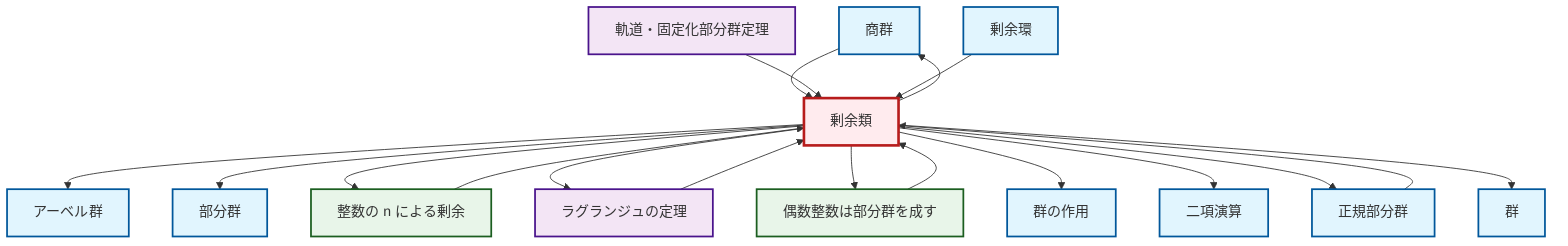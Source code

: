 graph TD
    classDef definition fill:#e1f5fe,stroke:#01579b,stroke-width:2px
    classDef theorem fill:#f3e5f5,stroke:#4a148c,stroke-width:2px
    classDef axiom fill:#fff3e0,stroke:#e65100,stroke-width:2px
    classDef example fill:#e8f5e9,stroke:#1b5e20,stroke-width:2px
    classDef current fill:#ffebee,stroke:#b71c1c,stroke-width:3px
    def-quotient-group["商群"]:::definition
    ex-even-integers-subgroup["偶数整数は部分群を成す"]:::example
    thm-orbit-stabilizer["軌道・固定化部分群定理"]:::theorem
    def-quotient-ring["剰余環"]:::definition
    def-binary-operation["二項演算"]:::definition
    def-group-action["群の作用"]:::definition
    def-coset["剰余類"]:::definition
    def-group["群"]:::definition
    def-abelian-group["アーベル群"]:::definition
    def-subgroup["部分群"]:::definition
    def-normal-subgroup["正規部分群"]:::definition
    thm-lagrange["ラグランジュの定理"]:::theorem
    ex-quotient-integers-mod-n["整数の n による剰余"]:::example
    thm-lagrange --> def-coset
    def-coset --> def-abelian-group
    def-coset --> def-quotient-group
    def-coset --> def-subgroup
    def-coset --> ex-quotient-integers-mod-n
    def-coset --> thm-lagrange
    def-normal-subgroup --> def-coset
    def-quotient-group --> def-coset
    def-coset --> ex-even-integers-subgroup
    def-coset --> def-group-action
    thm-orbit-stabilizer --> def-coset
    ex-quotient-integers-mod-n --> def-coset
    def-coset --> def-binary-operation
    def-quotient-ring --> def-coset
    def-coset --> def-normal-subgroup
    ex-even-integers-subgroup --> def-coset
    def-coset --> def-group
    class def-coset current